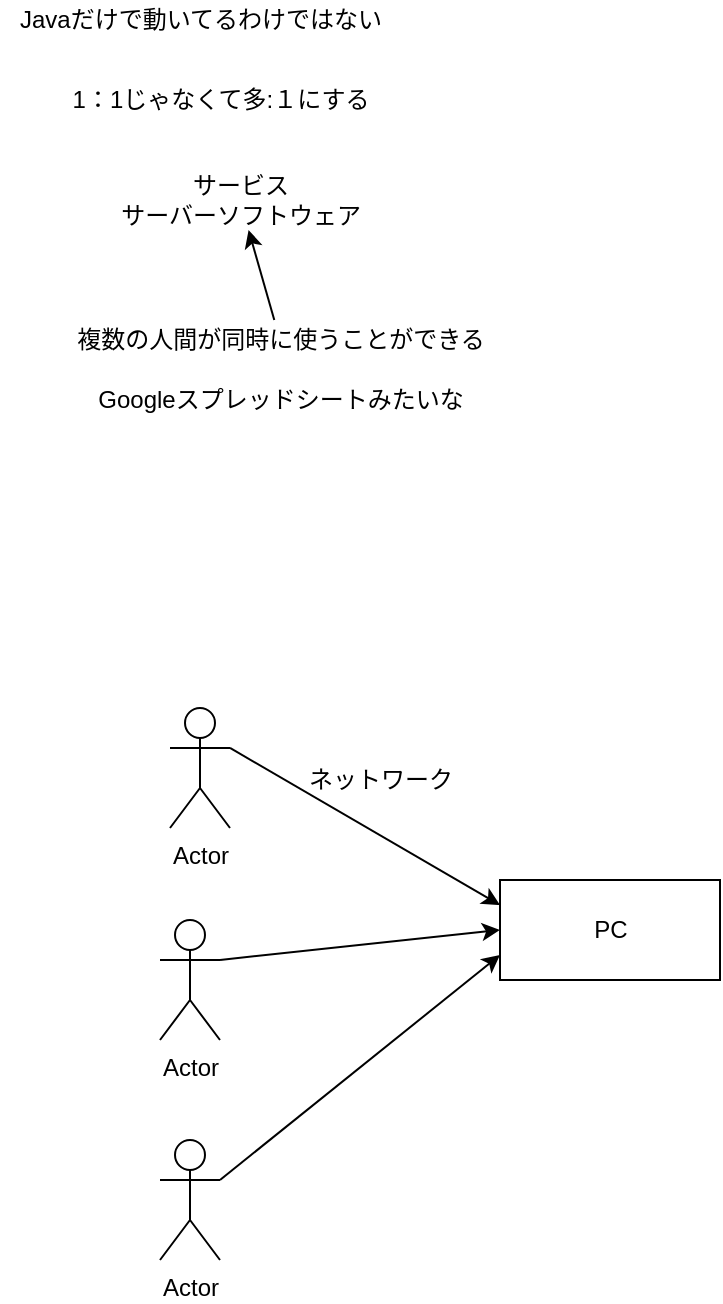 <mxfile>
    <diagram id="_R8dZpcl1mlKCZ7r8f6E" name="ページ1">
        <mxGraphModel dx="381" dy="407" grid="1" gridSize="10" guides="1" tooltips="1" connect="1" arrows="1" fold="1" page="1" pageScale="1" pageWidth="1169" pageHeight="827" math="0" shadow="0">
            <root>
                <mxCell id="0"/>
                <mxCell id="1" parent="0"/>
                <mxCell id="2" value="Javaだけで動いてるわけではない&lt;br&gt;" style="text;html=1;align=center;verticalAlign=middle;resizable=0;points=[];autosize=1;strokeColor=none;" vertex="1" parent="1">
                    <mxGeometry y="30" width="200" height="20" as="geometry"/>
                </mxCell>
                <mxCell id="3" value="1：1じゃなくて多:１にする&lt;br&gt;" style="text;html=1;align=center;verticalAlign=middle;resizable=0;points=[];autosize=1;strokeColor=none;" vertex="1" parent="1">
                    <mxGeometry x="30" y="70" width="160" height="20" as="geometry"/>
                </mxCell>
                <mxCell id="4" value="サービス&lt;br&gt;サーバーソフトウェア&lt;br&gt;" style="text;html=1;align=center;verticalAlign=middle;resizable=0;points=[];autosize=1;strokeColor=none;" vertex="1" parent="1">
                    <mxGeometry x="50" y="115" width="140" height="30" as="geometry"/>
                </mxCell>
                <mxCell id="6" value="" style="edgeStyle=none;html=1;" edge="1" parent="1" source="5" target="4">
                    <mxGeometry relative="1" as="geometry"/>
                </mxCell>
                <mxCell id="5" value="複数の人間が同時に使うことができる" style="text;html=1;align=center;verticalAlign=middle;resizable=0;points=[];autosize=1;strokeColor=none;" vertex="1" parent="1">
                    <mxGeometry x="30" y="190" width="220" height="20" as="geometry"/>
                </mxCell>
                <mxCell id="7" value="Googleスプレッドシートみたいな&lt;br&gt;" style="text;html=1;align=center;verticalAlign=middle;resizable=0;points=[];autosize=1;strokeColor=none;" vertex="1" parent="1">
                    <mxGeometry x="40" y="220" width="200" height="20" as="geometry"/>
                </mxCell>
                <mxCell id="13" style="edgeStyle=none;html=1;exitX=1;exitY=0.333;exitDx=0;exitDy=0;exitPerimeter=0;entryX=0;entryY=0.25;entryDx=0;entryDy=0;" edge="1" parent="1" source="8" target="9">
                    <mxGeometry relative="1" as="geometry"/>
                </mxCell>
                <mxCell id="8" value="Actor" style="shape=umlActor;verticalLabelPosition=bottom;verticalAlign=top;html=1;" vertex="1" parent="1">
                    <mxGeometry x="85" y="384" width="30" height="60" as="geometry"/>
                </mxCell>
                <mxCell id="9" value="PC" style="html=1;" vertex="1" parent="1">
                    <mxGeometry x="250" y="470" width="110" height="50" as="geometry"/>
                </mxCell>
                <mxCell id="14" style="edgeStyle=none;html=1;exitX=1;exitY=0.333;exitDx=0;exitDy=0;exitPerimeter=0;entryX=0;entryY=0.5;entryDx=0;entryDy=0;" edge="1" parent="1" source="10" target="9">
                    <mxGeometry relative="1" as="geometry"/>
                </mxCell>
                <mxCell id="10" value="Actor" style="shape=umlActor;verticalLabelPosition=bottom;verticalAlign=top;html=1;" vertex="1" parent="1">
                    <mxGeometry x="80" y="490" width="30" height="60" as="geometry"/>
                </mxCell>
                <mxCell id="15" style="edgeStyle=none;html=1;exitX=1;exitY=0.333;exitDx=0;exitDy=0;exitPerimeter=0;entryX=0;entryY=0.75;entryDx=0;entryDy=0;" edge="1" parent="1" source="11" target="9">
                    <mxGeometry relative="1" as="geometry"/>
                </mxCell>
                <mxCell id="11" value="Actor" style="shape=umlActor;verticalLabelPosition=bottom;verticalAlign=top;html=1;" vertex="1" parent="1">
                    <mxGeometry x="80" y="600" width="30" height="60" as="geometry"/>
                </mxCell>
                <mxCell id="16" value="ネットワーク" style="text;html=1;align=center;verticalAlign=middle;resizable=0;points=[];autosize=1;strokeColor=none;" vertex="1" parent="1">
                    <mxGeometry x="145" y="410" width="90" height="20" as="geometry"/>
                </mxCell>
            </root>
        </mxGraphModel>
    </diagram>
</mxfile>